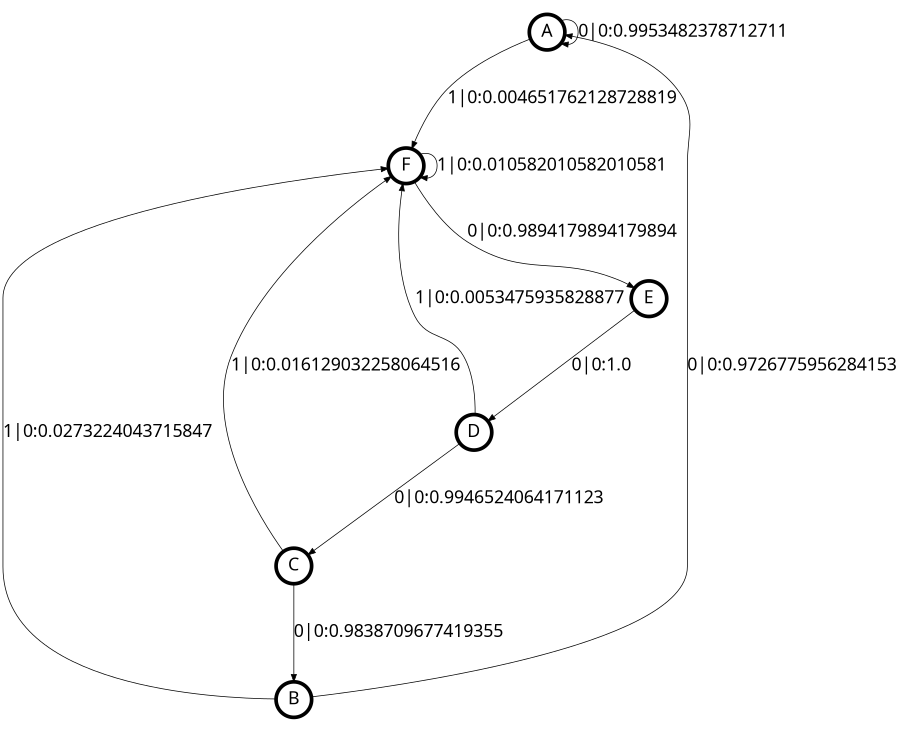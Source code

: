 digraph  {
size = "6,8.5";
ratio = "fill";
node
[shape = circle];
node [fontsize = 24];
node [penwidth = 5];
edge [fontsize = 24];
node [fontname = "CMU Serif Roman"];
graph [fontname = "CMU Serif Roman"];
edge [fontname = "CMU Serif Roman"];
A -> A [label = "0|0:0.9953482378712711\l"];
A -> F [label = "1|0:0.004651762128728819\l"];
B -> A [label = "0|0:0.9726775956284153\l"];
B -> F [label = "1|0:0.0273224043715847\l"];
C -> B [label = "0|0:0.9838709677419355\l"];
C -> F [label = "1|0:0.016129032258064516\l"];
D -> C [label = "0|0:0.9946524064171123\l"];
D -> F [label = "1|0:0.0053475935828877\l"];
E -> D [label = "0|0:1.0\l"];
F -> E [label = "0|0:0.9894179894179894\l"];
F -> F [label = "1|0:0.010582010582010581\l"];
}